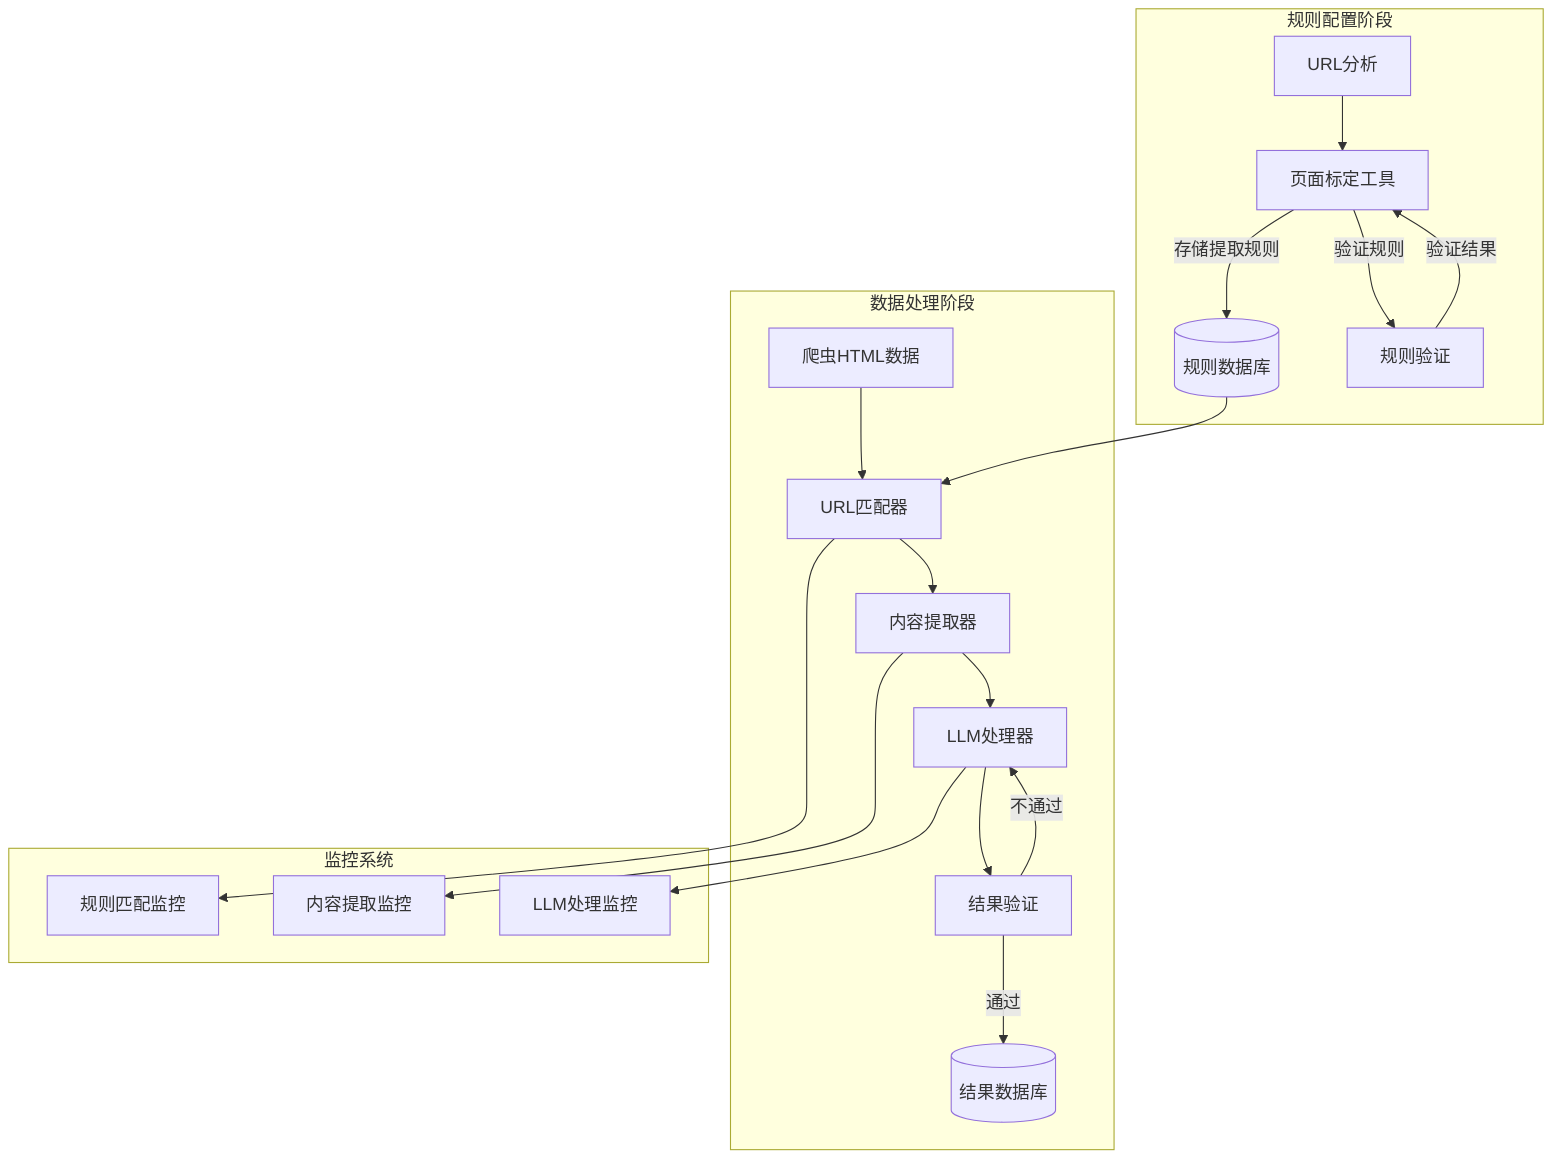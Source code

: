flowchart TD
    subgraph ConfigPhase[规则配置阶段]
        A[URL分析] --> B[页面标定工具]
        B --> |存储提取规则| C[(规则数据库)]
        B --> |验证规则| D[规则验证]
        D --> |验证结果| B
    end

    subgraph ProcessPhase[数据处理阶段]
        E[爬虫HTML数据] --> F[URL匹配器]
        C --> F
        F --> G[内容提取器]
        G --> H[LLM处理器]
        H --> I[结果验证]
        I --> |不通过| H
        I --> |通过| J[(结果数据库)]
    end

    subgraph Monitor[监控系统]
        K[规则匹配监控]
        L[内容提取监控]
        M[LLM处理监控]
    end

    F --> K
    G --> L
    H --> M